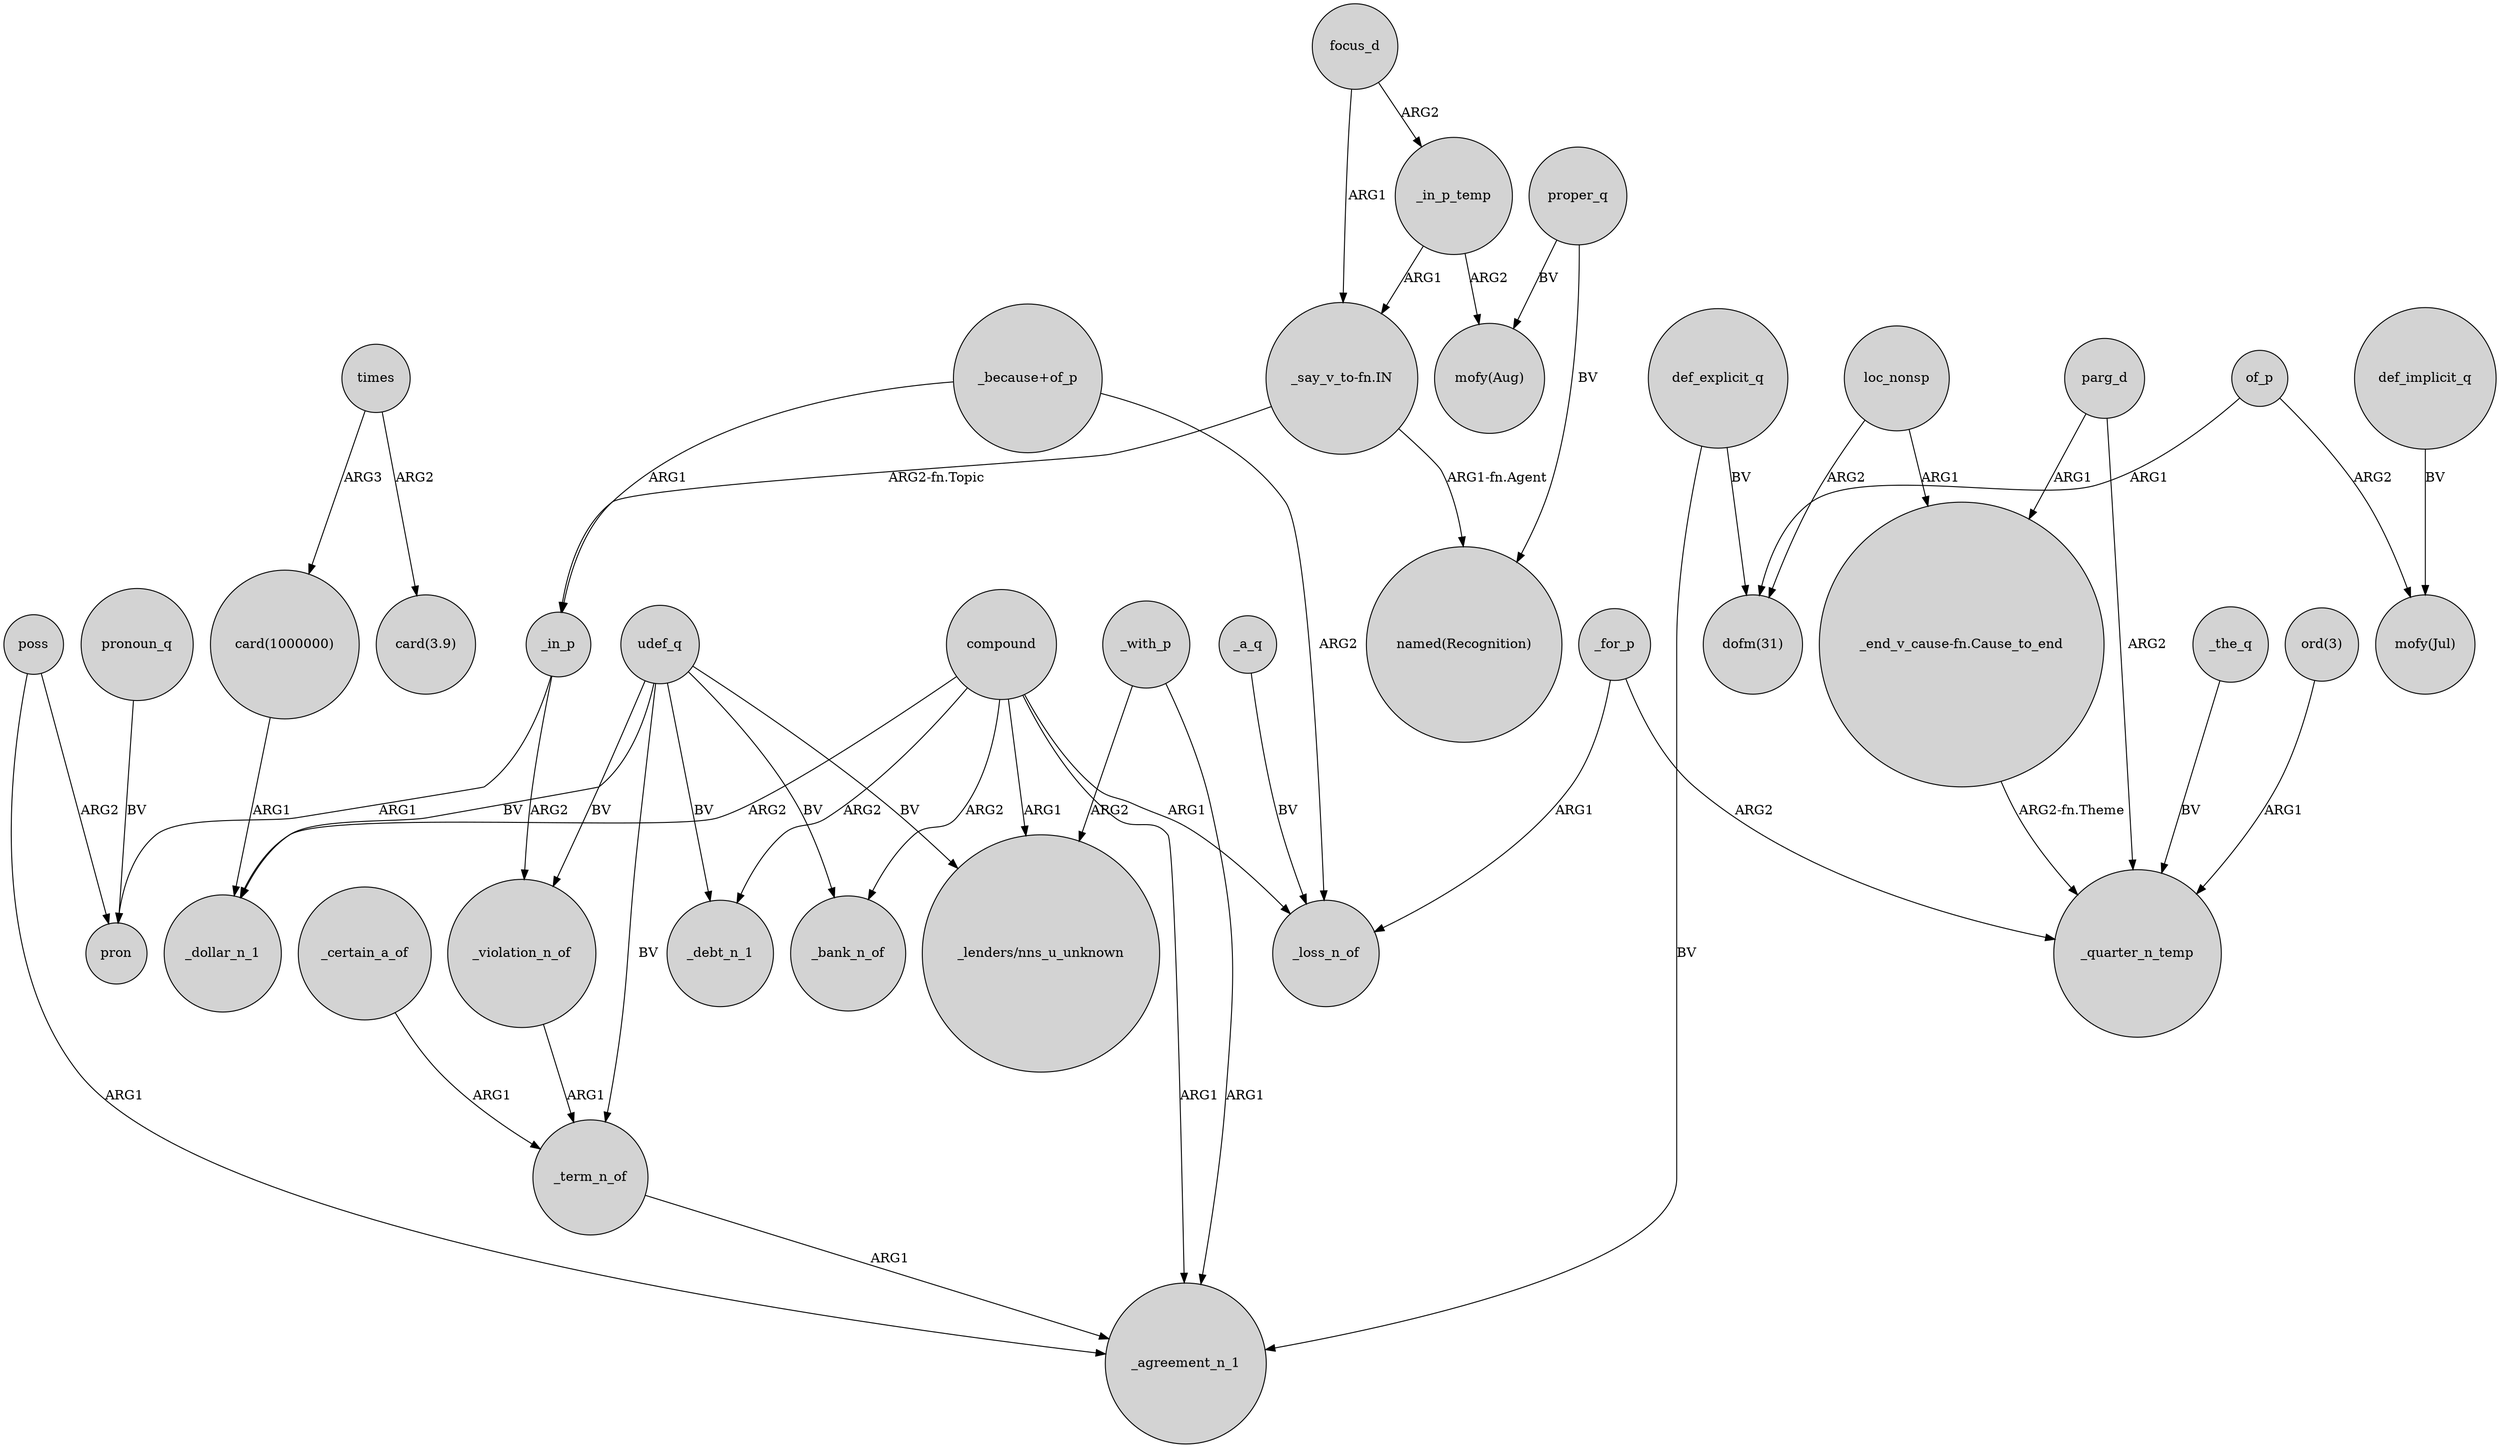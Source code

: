 digraph {
	node [shape=circle style=filled]
	"_say_v_to-fn.IN" -> _in_p [label="ARG2-fn.Topic"]
	"_because+of_p" -> _loss_n_of [label=ARG2]
	"card(1000000)" -> _dollar_n_1 [label=ARG1]
	focus_d -> _in_p_temp [label=ARG2]
	compound -> _bank_n_of [label=ARG2]
	_in_p -> pron [label=ARG1]
	poss -> pron [label=ARG2]
	def_implicit_q -> "mofy(Jul)" [label=BV]
	udef_q -> _debt_n_1 [label=BV]
	_a_q -> _loss_n_of [label=BV]
	compound -> _debt_n_1 [label=ARG2]
	udef_q -> "_lenders/nns_u_unknown" [label=BV]
	times -> "card(3.9)" [label=ARG2]
	_the_q -> _quarter_n_temp [label=BV]
	_for_p -> _quarter_n_temp [label=ARG2]
	loc_nonsp -> "dofm(31)" [label=ARG2]
	def_explicit_q -> "dofm(31)" [label=BV]
	of_p -> "dofm(31)" [label=ARG1]
	poss -> _agreement_n_1 [label=ARG1]
	of_p -> "mofy(Jul)" [label=ARG2]
	pronoun_q -> pron [label=BV]
	_in_p_temp -> "mofy(Aug)" [label=ARG2]
	def_explicit_q -> _agreement_n_1 [label=BV]
	"_because+of_p" -> _in_p [label=ARG1]
	"ord(3)" -> _quarter_n_temp [label=ARG1]
	times -> "card(1000000)" [label=ARG3]
	loc_nonsp -> "_end_v_cause-fn.Cause_to_end" [label=ARG1]
	proper_q -> "mofy(Aug)" [label=BV]
	_violation_n_of -> _term_n_of [label=ARG1]
	_certain_a_of -> _term_n_of [label=ARG1]
	udef_q -> _term_n_of [label=BV]
	_for_p -> _loss_n_of [label=ARG1]
	parg_d -> "_end_v_cause-fn.Cause_to_end" [label=ARG1]
	compound -> _agreement_n_1 [label=ARG1]
	parg_d -> _quarter_n_temp [label=ARG2]
	proper_q -> "named(Recognition)" [label=BV]
	_in_p_temp -> "_say_v_to-fn.IN" [label=ARG1]
	udef_q -> _violation_n_of [label=BV]
	"_end_v_cause-fn.Cause_to_end" -> _quarter_n_temp [label="ARG2-fn.Theme"]
	_with_p -> _agreement_n_1 [label=ARG1]
	compound -> _loss_n_of [label=ARG1]
	_term_n_of -> _agreement_n_1 [label=ARG1]
	udef_q -> _dollar_n_1 [label=BV]
	compound -> _dollar_n_1 [label=ARG2]
	compound -> "_lenders/nns_u_unknown" [label=ARG1]
	_in_p -> _violation_n_of [label=ARG2]
	udef_q -> _bank_n_of [label=BV]
	focus_d -> "_say_v_to-fn.IN" [label=ARG1]
	_with_p -> "_lenders/nns_u_unknown" [label=ARG2]
	"_say_v_to-fn.IN" -> "named(Recognition)" [label="ARG1-fn.Agent"]
}
